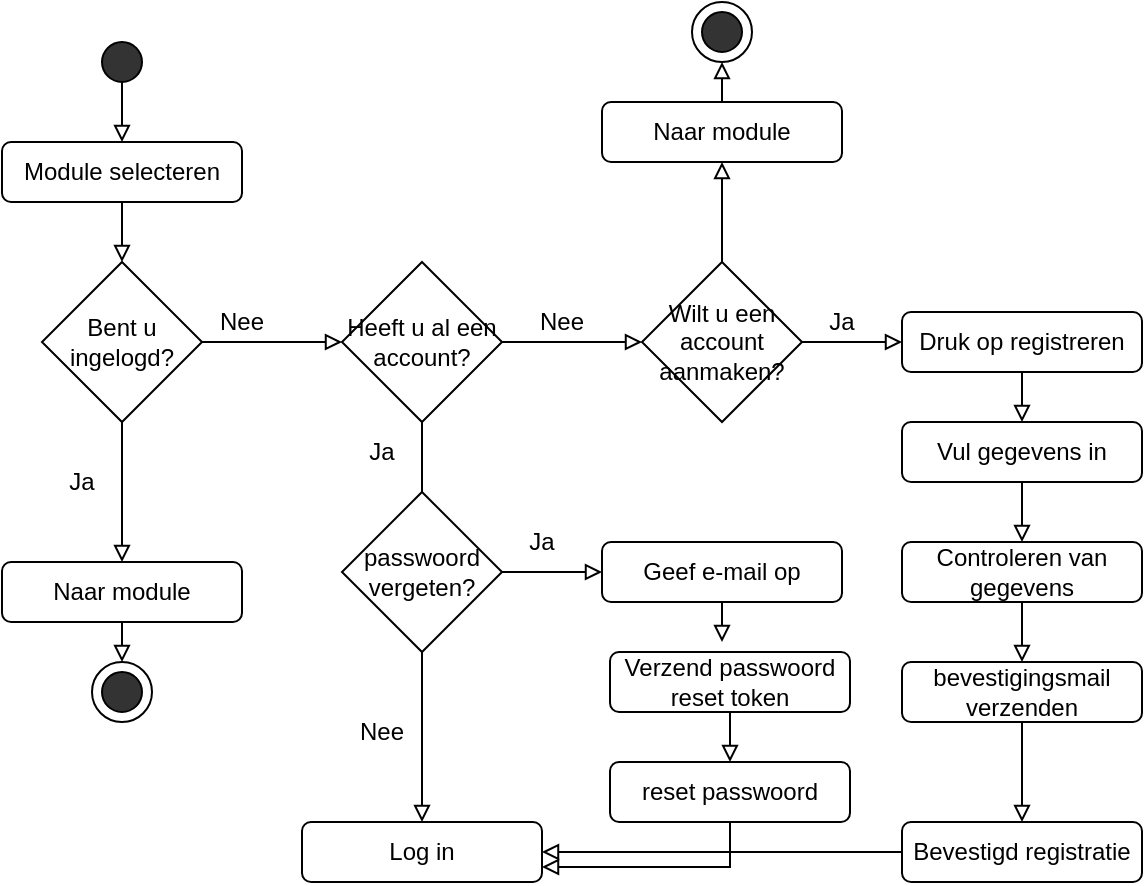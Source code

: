 <mxfile version="14.1.8" type="device"><diagram id="C5RBs43oDa-KdzZeNtuy" name="Page-1"><mxGraphModel dx="1024" dy="1762" grid="1" gridSize="10" guides="1" tooltips="1" connect="1" arrows="1" fold="1" page="1" pageScale="1" pageWidth="827" pageHeight="1169" math="0" shadow="0"><root><mxCell id="WIyWlLk6GJQsqaUBKTNV-0"/><mxCell id="WIyWlLk6GJQsqaUBKTNV-1" parent="WIyWlLk6GJQsqaUBKTNV-0"/><mxCell id="0MM5Gnll0PsCKv9YeAoN-21" style="edgeStyle=orthogonalEdgeStyle;rounded=0;orthogonalLoop=1;jettySize=auto;html=1;endArrow=block;endFill=0;" edge="1" parent="WIyWlLk6GJQsqaUBKTNV-1" source="0MM5Gnll0PsCKv9YeAoN-20"><mxGeometry relative="1" as="geometry"><mxPoint x="170" y="-50" as="targetPoint"/></mxGeometry></mxCell><mxCell id="0MM5Gnll0PsCKv9YeAoN-20" value="" style="ellipse;whiteSpace=wrap;html=1;aspect=fixed;fillColor=#333333;" vertex="1" parent="WIyWlLk6GJQsqaUBKTNV-1"><mxGeometry x="160" y="-100" width="20" height="20" as="geometry"/></mxCell><mxCell id="0MM5Gnll0PsCKv9YeAoN-77" style="edgeStyle=none;rounded=0;orthogonalLoop=1;jettySize=auto;html=1;exitX=1;exitY=0.5;exitDx=0;exitDy=0;entryX=0;entryY=0.5;entryDx=0;entryDy=0;endArrow=block;endFill=0;" edge="1" parent="WIyWlLk6GJQsqaUBKTNV-1" source="0MM5Gnll0PsCKv9YeAoN-32" target="0MM5Gnll0PsCKv9YeAoN-63"><mxGeometry relative="1" as="geometry"/></mxCell><mxCell id="0MM5Gnll0PsCKv9YeAoN-78" style="edgeStyle=none;rounded=0;orthogonalLoop=1;jettySize=auto;html=1;exitX=0.5;exitY=1;exitDx=0;exitDy=0;entryX=0.5;entryY=0;entryDx=0;entryDy=0;endArrow=block;endFill=0;" edge="1" parent="WIyWlLk6GJQsqaUBKTNV-1" source="0MM5Gnll0PsCKv9YeAoN-32" target="0MM5Gnll0PsCKv9YeAoN-66"><mxGeometry relative="1" as="geometry"/></mxCell><mxCell id="0MM5Gnll0PsCKv9YeAoN-32" value="Heeft u al een account?" style="rhombus;whiteSpace=wrap;html=1;fillColor=#FFFFFF;" vertex="1" parent="WIyWlLk6GJQsqaUBKTNV-1"><mxGeometry x="280" y="10" width="80" height="80" as="geometry"/></mxCell><mxCell id="0MM5Gnll0PsCKv9YeAoN-58" value="Module selecteren" style="rounded=1;whiteSpace=wrap;html=1;fillColor=#FFFFFF;" vertex="1" parent="WIyWlLk6GJQsqaUBKTNV-1"><mxGeometry x="110" y="-50" width="120" height="30" as="geometry"/></mxCell><mxCell id="0MM5Gnll0PsCKv9YeAoN-79" style="edgeStyle=none;rounded=0;orthogonalLoop=1;jettySize=auto;html=1;exitX=0.5;exitY=0;exitDx=0;exitDy=0;endArrow=block;endFill=0;" edge="1" parent="WIyWlLk6GJQsqaUBKTNV-1" source="0MM5Gnll0PsCKv9YeAoN-63"><mxGeometry relative="1" as="geometry"><mxPoint x="470" y="-40" as="targetPoint"/></mxGeometry></mxCell><mxCell id="0MM5Gnll0PsCKv9YeAoN-81" style="edgeStyle=none;rounded=0;orthogonalLoop=1;jettySize=auto;html=1;exitX=1;exitY=0.5;exitDx=0;exitDy=0;entryX=0;entryY=0.5;entryDx=0;entryDy=0;endArrow=block;endFill=0;" edge="1" parent="WIyWlLk6GJQsqaUBKTNV-1" source="0MM5Gnll0PsCKv9YeAoN-63" target="0MM5Gnll0PsCKv9YeAoN-67"><mxGeometry relative="1" as="geometry"/></mxCell><mxCell id="0MM5Gnll0PsCKv9YeAoN-63" value="Wilt u een account aanmaken?" style="rhombus;whiteSpace=wrap;html=1;fillColor=#FFFFFF;" vertex="1" parent="WIyWlLk6GJQsqaUBKTNV-1"><mxGeometry x="430" y="10" width="80" height="80" as="geometry"/></mxCell><mxCell id="0MM5Gnll0PsCKv9YeAoN-66" value="Log in" style="rounded=1;whiteSpace=wrap;html=1;fillColor=#FFFFFF;" vertex="1" parent="WIyWlLk6GJQsqaUBKTNV-1"><mxGeometry x="260" y="290" width="120" height="30" as="geometry"/></mxCell><mxCell id="0MM5Gnll0PsCKv9YeAoN-82" style="edgeStyle=none;rounded=0;orthogonalLoop=1;jettySize=auto;html=1;exitX=0.5;exitY=1;exitDx=0;exitDy=0;endArrow=block;endFill=0;" edge="1" parent="WIyWlLk6GJQsqaUBKTNV-1" source="0MM5Gnll0PsCKv9YeAoN-67"><mxGeometry relative="1" as="geometry"><mxPoint x="620" y="90" as="targetPoint"/></mxGeometry></mxCell><mxCell id="0MM5Gnll0PsCKv9YeAoN-67" value="Druk op registreren" style="rounded=1;whiteSpace=wrap;html=1;fillColor=#FFFFFF;" vertex="1" parent="WIyWlLk6GJQsqaUBKTNV-1"><mxGeometry x="560" y="35" width="120" height="30" as="geometry"/></mxCell><mxCell id="0MM5Gnll0PsCKv9YeAoN-74" style="edgeStyle=none;rounded=0;orthogonalLoop=1;jettySize=auto;html=1;exitX=0.5;exitY=1;exitDx=0;exitDy=0;endArrow=block;endFill=0;" edge="1" parent="WIyWlLk6GJQsqaUBKTNV-1" source="0MM5Gnll0PsCKv9YeAoN-72"><mxGeometry relative="1" as="geometry"><mxPoint x="170" y="160" as="targetPoint"/></mxGeometry></mxCell><mxCell id="0MM5Gnll0PsCKv9YeAoN-76" style="edgeStyle=none;rounded=0;orthogonalLoop=1;jettySize=auto;html=1;exitX=1;exitY=0.5;exitDx=0;exitDy=0;entryX=0;entryY=0.5;entryDx=0;entryDy=0;endArrow=block;endFill=0;" edge="1" parent="WIyWlLk6GJQsqaUBKTNV-1" source="0MM5Gnll0PsCKv9YeAoN-72" target="0MM5Gnll0PsCKv9YeAoN-32"><mxGeometry relative="1" as="geometry"/></mxCell><mxCell id="0MM5Gnll0PsCKv9YeAoN-72" value="Bent u ingelogd?" style="rhombus;whiteSpace=wrap;html=1;fillColor=#FFFFFF;" vertex="1" parent="WIyWlLk6GJQsqaUBKTNV-1"><mxGeometry x="130" y="10" width="80" height="80" as="geometry"/></mxCell><mxCell id="0MM5Gnll0PsCKv9YeAoN-73" style="edgeStyle=none;rounded=0;orthogonalLoop=1;jettySize=auto;html=1;exitX=0.5;exitY=1;exitDx=0;exitDy=0;entryX=0.5;entryY=0;entryDx=0;entryDy=0;endArrow=block;endFill=0;" edge="1" parent="WIyWlLk6GJQsqaUBKTNV-1" source="0MM5Gnll0PsCKv9YeAoN-58" target="0MM5Gnll0PsCKv9YeAoN-72"><mxGeometry relative="1" as="geometry"><mxPoint x="170" y="-40" as="sourcePoint"/><mxPoint x="170" y="180" as="targetPoint"/></mxGeometry></mxCell><mxCell id="0MM5Gnll0PsCKv9YeAoN-103" style="edgeStyle=orthogonalEdgeStyle;rounded=0;orthogonalLoop=1;jettySize=auto;html=1;exitX=0.5;exitY=1;exitDx=0;exitDy=0;entryX=0.5;entryY=0;entryDx=0;entryDy=0;endArrow=block;endFill=0;" edge="1" parent="WIyWlLk6GJQsqaUBKTNV-1" source="0MM5Gnll0PsCKv9YeAoN-75" target="0MM5Gnll0PsCKv9YeAoN-102"><mxGeometry relative="1" as="geometry"/></mxCell><mxCell id="0MM5Gnll0PsCKv9YeAoN-75" value="Naar module" style="rounded=1;whiteSpace=wrap;html=1;fillColor=#FFFFFF;" vertex="1" parent="WIyWlLk6GJQsqaUBKTNV-1"><mxGeometry x="110" y="160" width="120" height="30" as="geometry"/></mxCell><mxCell id="0MM5Gnll0PsCKv9YeAoN-94" style="edgeStyle=orthogonalEdgeStyle;rounded=0;orthogonalLoop=1;jettySize=auto;html=1;exitX=0.5;exitY=0;exitDx=0;exitDy=0;entryX=0.5;entryY=1;entryDx=0;entryDy=0;endArrow=block;endFill=0;" edge="1" parent="WIyWlLk6GJQsqaUBKTNV-1" source="0MM5Gnll0PsCKv9YeAoN-80" target="0MM5Gnll0PsCKv9YeAoN-93"><mxGeometry relative="1" as="geometry"/></mxCell><mxCell id="0MM5Gnll0PsCKv9YeAoN-80" value="Naar module" style="rounded=1;whiteSpace=wrap;html=1;fillColor=#FFFFFF;" vertex="1" parent="WIyWlLk6GJQsqaUBKTNV-1"><mxGeometry x="410" y="-70" width="120" height="30" as="geometry"/></mxCell><mxCell id="0MM5Gnll0PsCKv9YeAoN-87" style="edgeStyle=none;rounded=0;orthogonalLoop=1;jettySize=auto;html=1;exitX=0.5;exitY=1;exitDx=0;exitDy=0;entryX=0.5;entryY=0;entryDx=0;entryDy=0;endArrow=block;endFill=0;" edge="1" parent="WIyWlLk6GJQsqaUBKTNV-1" source="0MM5Gnll0PsCKv9YeAoN-83" target="0MM5Gnll0PsCKv9YeAoN-84"><mxGeometry relative="1" as="geometry"/></mxCell><mxCell id="0MM5Gnll0PsCKv9YeAoN-83" value="Vul gegevens in&lt;span style=&quot;color: rgba(0 , 0 , 0 , 0) ; font-family: monospace ; font-size: 0px&quot;&gt;%3CmxGraphModel%3E%3Croot%3E%3CmxCell%20id%3D%220%22%2F%3E%3CmxCell%20id%3D%221%22%20parent%3D%220%22%2F%3E%3CmxCell%20id%3D%222%22%20value%3D%22Druk%20op%20registreren%22%20style%3D%22rounded%3D1%3BwhiteSpace%3Dwrap%3Bhtml%3D1%3BfillColor%3D%23FFFFFF%3B%22%20vertex%3D%221%22%20parent%3D%221%22%3E%3CmxGeometry%20x%3D%22560%22%20y%3D%2235%22%20width%3D%22120%22%20height%3D%2230%22%20as%3D%22geometry%22%2F%3E%3C%2FmxCell%3E%3C%2Froot%3E%3C%2FmxGraphModel%3E&lt;/span&gt;" style="rounded=1;whiteSpace=wrap;html=1;fillColor=#FFFFFF;" vertex="1" parent="WIyWlLk6GJQsqaUBKTNV-1"><mxGeometry x="560" y="90" width="120" height="30" as="geometry"/></mxCell><mxCell id="0MM5Gnll0PsCKv9YeAoN-88" style="edgeStyle=none;rounded=0;orthogonalLoop=1;jettySize=auto;html=1;exitX=0.5;exitY=1;exitDx=0;exitDy=0;entryX=0.5;entryY=0;entryDx=0;entryDy=0;endArrow=block;endFill=0;" edge="1" parent="WIyWlLk6GJQsqaUBKTNV-1" source="0MM5Gnll0PsCKv9YeAoN-84" target="0MM5Gnll0PsCKv9YeAoN-85"><mxGeometry relative="1" as="geometry"/></mxCell><mxCell id="0MM5Gnll0PsCKv9YeAoN-84" value="Controleren van gegevens" style="rounded=1;whiteSpace=wrap;html=1;fillColor=#FFFFFF;" vertex="1" parent="WIyWlLk6GJQsqaUBKTNV-1"><mxGeometry x="560" y="150" width="120" height="30" as="geometry"/></mxCell><mxCell id="0MM5Gnll0PsCKv9YeAoN-89" style="edgeStyle=none;rounded=0;orthogonalLoop=1;jettySize=auto;html=1;exitX=0.5;exitY=1;exitDx=0;exitDy=0;entryX=0.5;entryY=0;entryDx=0;entryDy=0;endArrow=block;endFill=0;" edge="1" parent="WIyWlLk6GJQsqaUBKTNV-1" source="0MM5Gnll0PsCKv9YeAoN-85" target="0MM5Gnll0PsCKv9YeAoN-86"><mxGeometry relative="1" as="geometry"/></mxCell><mxCell id="0MM5Gnll0PsCKv9YeAoN-85" value="bevestigingsmail verzenden" style="rounded=1;whiteSpace=wrap;html=1;fillColor=#FFFFFF;" vertex="1" parent="WIyWlLk6GJQsqaUBKTNV-1"><mxGeometry x="560" y="210" width="120" height="30" as="geometry"/></mxCell><mxCell id="0MM5Gnll0PsCKv9YeAoN-105" style="edgeStyle=orthogonalEdgeStyle;rounded=0;orthogonalLoop=1;jettySize=auto;html=1;entryX=1;entryY=0.5;entryDx=0;entryDy=0;endArrow=block;endFill=0;" edge="1" parent="WIyWlLk6GJQsqaUBKTNV-1" source="0MM5Gnll0PsCKv9YeAoN-86" target="0MM5Gnll0PsCKv9YeAoN-66"><mxGeometry relative="1" as="geometry"/></mxCell><mxCell id="0MM5Gnll0PsCKv9YeAoN-86" value="Bevestigd registratie" style="rounded=1;whiteSpace=wrap;html=1;fillColor=#FFFFFF;" vertex="1" parent="WIyWlLk6GJQsqaUBKTNV-1"><mxGeometry x="560" y="290" width="120" height="30" as="geometry"/></mxCell><mxCell id="0MM5Gnll0PsCKv9YeAoN-93" value="" style="ellipse;whiteSpace=wrap;html=1;aspect=fixed;fillColor=#FFFFFF;" vertex="1" parent="WIyWlLk6GJQsqaUBKTNV-1"><mxGeometry x="455" y="-120" width="30" height="30" as="geometry"/></mxCell><mxCell id="0MM5Gnll0PsCKv9YeAoN-95" value="" style="ellipse;whiteSpace=wrap;html=1;aspect=fixed;fillColor=#333333;" vertex="1" parent="WIyWlLk6GJQsqaUBKTNV-1"><mxGeometry x="460" y="-115" width="20" height="20" as="geometry"/></mxCell><mxCell id="0MM5Gnll0PsCKv9YeAoN-102" value="" style="ellipse;whiteSpace=wrap;html=1;aspect=fixed;fillColor=#FFFFFF;" vertex="1" parent="WIyWlLk6GJQsqaUBKTNV-1"><mxGeometry x="155" y="210" width="30" height="30" as="geometry"/></mxCell><mxCell id="0MM5Gnll0PsCKv9YeAoN-104" value="" style="ellipse;whiteSpace=wrap;html=1;aspect=fixed;fillColor=#333333;" vertex="1" parent="WIyWlLk6GJQsqaUBKTNV-1"><mxGeometry x="160" y="215" width="20" height="20" as="geometry"/></mxCell><mxCell id="0MM5Gnll0PsCKv9YeAoN-107" style="edgeStyle=orthogonalEdgeStyle;rounded=0;orthogonalLoop=1;jettySize=auto;html=1;exitX=1;exitY=0.5;exitDx=0;exitDy=0;endArrow=block;endFill=0;" edge="1" parent="WIyWlLk6GJQsqaUBKTNV-1" source="0MM5Gnll0PsCKv9YeAoN-106"><mxGeometry relative="1" as="geometry"><mxPoint x="410" y="165" as="targetPoint"/></mxGeometry></mxCell><mxCell id="0MM5Gnll0PsCKv9YeAoN-106" value="passwoord vergeten?" style="rhombus;whiteSpace=wrap;html=1;fillColor=#FFFFFF;" vertex="1" parent="WIyWlLk6GJQsqaUBKTNV-1"><mxGeometry x="280" y="125" width="80" height="80" as="geometry"/></mxCell><mxCell id="0MM5Gnll0PsCKv9YeAoN-109" style="edgeStyle=orthogonalEdgeStyle;rounded=0;orthogonalLoop=1;jettySize=auto;html=1;exitX=0.5;exitY=1;exitDx=0;exitDy=0;endArrow=block;endFill=0;" edge="1" parent="WIyWlLk6GJQsqaUBKTNV-1" source="0MM5Gnll0PsCKv9YeAoN-108"><mxGeometry relative="1" as="geometry"><mxPoint x="470" y="200" as="targetPoint"/></mxGeometry></mxCell><mxCell id="0MM5Gnll0PsCKv9YeAoN-108" value="Geef e-mail op" style="rounded=1;whiteSpace=wrap;html=1;fillColor=#FFFFFF;" vertex="1" parent="WIyWlLk6GJQsqaUBKTNV-1"><mxGeometry x="410" y="150" width="120" height="30" as="geometry"/></mxCell><mxCell id="0MM5Gnll0PsCKv9YeAoN-111" style="edgeStyle=orthogonalEdgeStyle;rounded=0;orthogonalLoop=1;jettySize=auto;html=1;exitX=0.5;exitY=1;exitDx=0;exitDy=0;endArrow=block;endFill=0;" edge="1" parent="WIyWlLk6GJQsqaUBKTNV-1" source="0MM5Gnll0PsCKv9YeAoN-110"><mxGeometry relative="1" as="geometry"><mxPoint x="474" y="260" as="targetPoint"/></mxGeometry></mxCell><mxCell id="0MM5Gnll0PsCKv9YeAoN-110" value="Verzend passwoord reset token" style="rounded=1;whiteSpace=wrap;html=1;fillColor=#FFFFFF;" vertex="1" parent="WIyWlLk6GJQsqaUBKTNV-1"><mxGeometry x="414" y="205" width="120" height="30" as="geometry"/></mxCell><mxCell id="0MM5Gnll0PsCKv9YeAoN-113" style="edgeStyle=orthogonalEdgeStyle;rounded=0;orthogonalLoop=1;jettySize=auto;html=1;exitX=0.5;exitY=1;exitDx=0;exitDy=0;entryX=1;entryY=0.75;entryDx=0;entryDy=0;endArrow=block;endFill=0;" edge="1" parent="WIyWlLk6GJQsqaUBKTNV-1" source="0MM5Gnll0PsCKv9YeAoN-112" target="0MM5Gnll0PsCKv9YeAoN-66"><mxGeometry relative="1" as="geometry"/></mxCell><mxCell id="0MM5Gnll0PsCKv9YeAoN-112" value="reset passwoord" style="rounded=1;whiteSpace=wrap;html=1;fillColor=#FFFFFF;" vertex="1" parent="WIyWlLk6GJQsqaUBKTNV-1"><mxGeometry x="414" y="260" width="120" height="30" as="geometry"/></mxCell><mxCell id="0MM5Gnll0PsCKv9YeAoN-114" value="Ja" style="text;html=1;strokeColor=none;fillColor=none;align=center;verticalAlign=middle;whiteSpace=wrap;rounded=0;" vertex="1" parent="WIyWlLk6GJQsqaUBKTNV-1"><mxGeometry x="280" y="95" width="40" height="20" as="geometry"/></mxCell><mxCell id="0MM5Gnll0PsCKv9YeAoN-115" value="Ja" style="text;html=1;strokeColor=none;fillColor=none;align=center;verticalAlign=middle;whiteSpace=wrap;rounded=0;" vertex="1" parent="WIyWlLk6GJQsqaUBKTNV-1"><mxGeometry x="130" y="110" width="40" height="20" as="geometry"/></mxCell><mxCell id="0MM5Gnll0PsCKv9YeAoN-116" value="Ja" style="text;html=1;strokeColor=none;fillColor=none;align=center;verticalAlign=middle;whiteSpace=wrap;rounded=0;" vertex="1" parent="WIyWlLk6GJQsqaUBKTNV-1"><mxGeometry x="360" y="140" width="40" height="20" as="geometry"/></mxCell><mxCell id="0MM5Gnll0PsCKv9YeAoN-117" value="Ja" style="text;html=1;strokeColor=none;fillColor=none;align=center;verticalAlign=middle;whiteSpace=wrap;rounded=0;" vertex="1" parent="WIyWlLk6GJQsqaUBKTNV-1"><mxGeometry x="510" y="30" width="40" height="20" as="geometry"/></mxCell><mxCell id="0MM5Gnll0PsCKv9YeAoN-118" value="Nee" style="text;html=1;strokeColor=none;fillColor=none;align=center;verticalAlign=middle;whiteSpace=wrap;rounded=0;" vertex="1" parent="WIyWlLk6GJQsqaUBKTNV-1"><mxGeometry x="370" y="30" width="40" height="20" as="geometry"/></mxCell><mxCell id="0MM5Gnll0PsCKv9YeAoN-119" value="Nee" style="text;html=1;strokeColor=none;fillColor=none;align=center;verticalAlign=middle;whiteSpace=wrap;rounded=0;" vertex="1" parent="WIyWlLk6GJQsqaUBKTNV-1"><mxGeometry x="210" y="30" width="40" height="20" as="geometry"/></mxCell><mxCell id="0MM5Gnll0PsCKv9YeAoN-120" value="Nee" style="text;html=1;strokeColor=none;fillColor=none;align=center;verticalAlign=middle;whiteSpace=wrap;rounded=0;" vertex="1" parent="WIyWlLk6GJQsqaUBKTNV-1"><mxGeometry x="280" y="235" width="40" height="20" as="geometry"/></mxCell></root></mxGraphModel></diagram></mxfile>